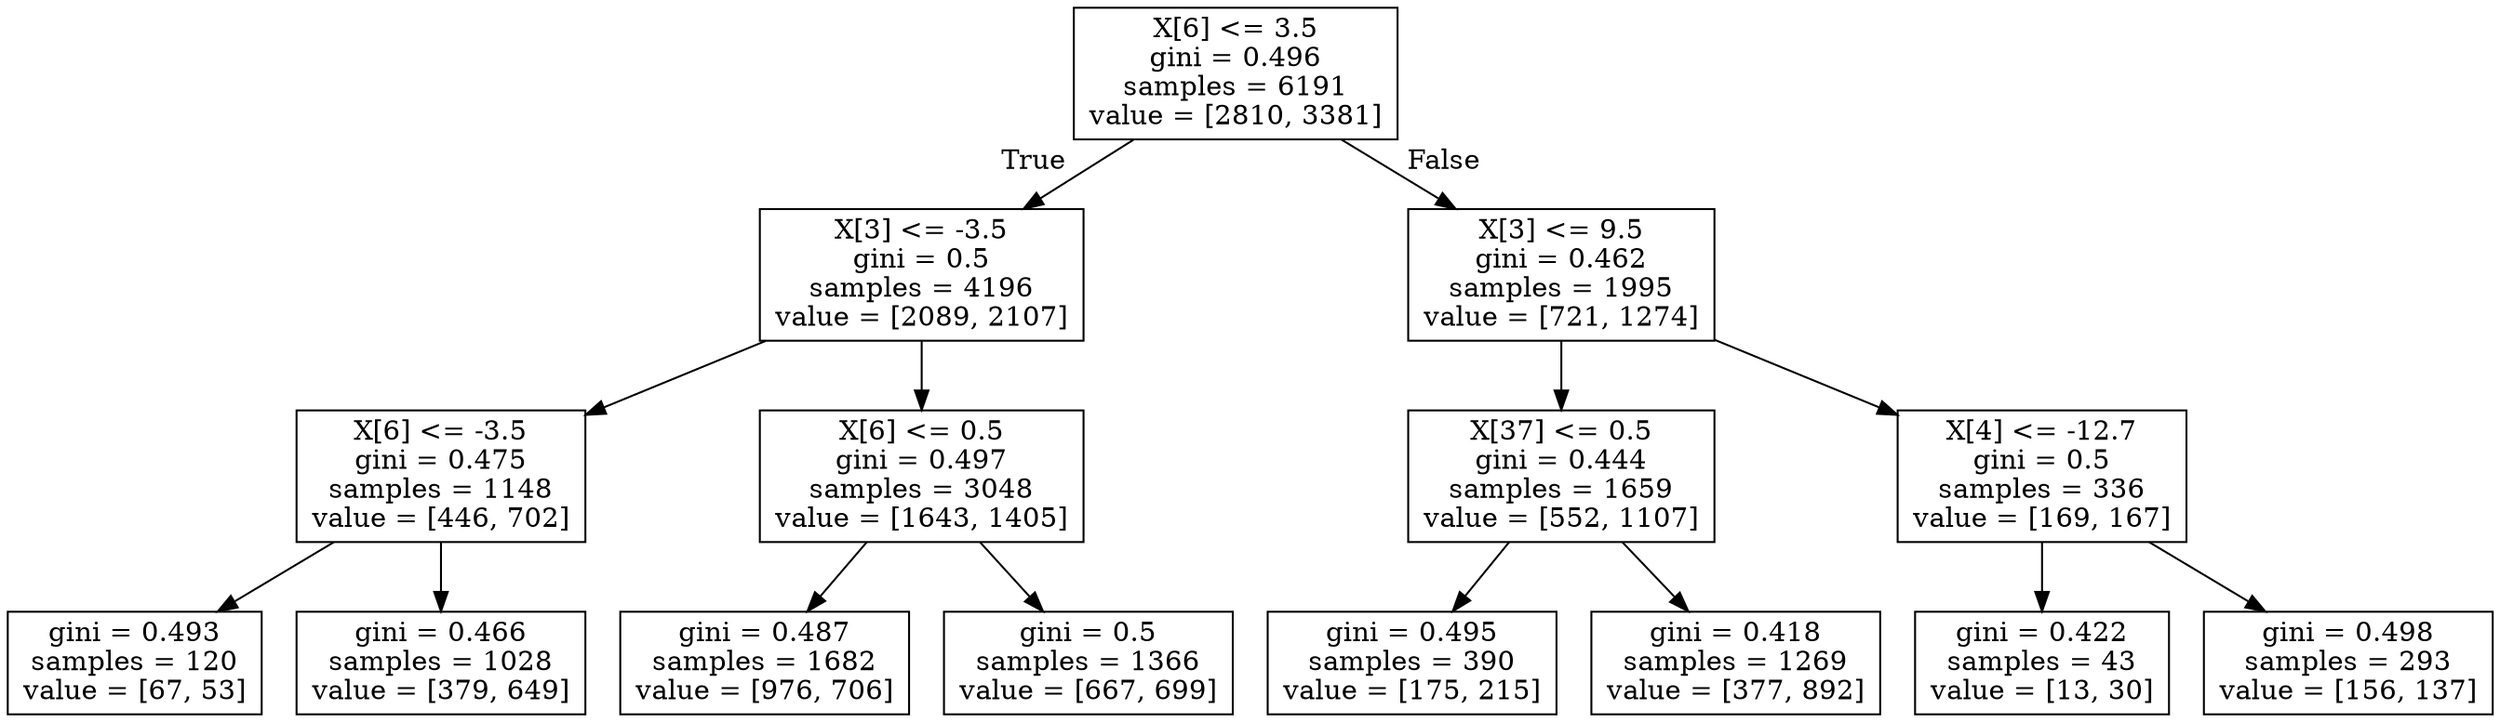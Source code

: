 digraph Tree {
node [shape=box] ;
0 [label="X[6] <= 3.5\ngini = 0.496\nsamples = 6191\nvalue = [2810, 3381]"] ;
1 [label="X[3] <= -3.5\ngini = 0.5\nsamples = 4196\nvalue = [2089, 2107]"] ;
0 -> 1 [labeldistance=2.5, labelangle=45, headlabel="True"] ;
2 [label="X[6] <= -3.5\ngini = 0.475\nsamples = 1148\nvalue = [446, 702]"] ;
1 -> 2 ;
3 [label="gini = 0.493\nsamples = 120\nvalue = [67, 53]"] ;
2 -> 3 ;
4 [label="gini = 0.466\nsamples = 1028\nvalue = [379, 649]"] ;
2 -> 4 ;
5 [label="X[6] <= 0.5\ngini = 0.497\nsamples = 3048\nvalue = [1643, 1405]"] ;
1 -> 5 ;
6 [label="gini = 0.487\nsamples = 1682\nvalue = [976, 706]"] ;
5 -> 6 ;
7 [label="gini = 0.5\nsamples = 1366\nvalue = [667, 699]"] ;
5 -> 7 ;
8 [label="X[3] <= 9.5\ngini = 0.462\nsamples = 1995\nvalue = [721, 1274]"] ;
0 -> 8 [labeldistance=2.5, labelangle=-45, headlabel="False"] ;
9 [label="X[37] <= 0.5\ngini = 0.444\nsamples = 1659\nvalue = [552, 1107]"] ;
8 -> 9 ;
10 [label="gini = 0.495\nsamples = 390\nvalue = [175, 215]"] ;
9 -> 10 ;
11 [label="gini = 0.418\nsamples = 1269\nvalue = [377, 892]"] ;
9 -> 11 ;
12 [label="X[4] <= -12.7\ngini = 0.5\nsamples = 336\nvalue = [169, 167]"] ;
8 -> 12 ;
13 [label="gini = 0.422\nsamples = 43\nvalue = [13, 30]"] ;
12 -> 13 ;
14 [label="gini = 0.498\nsamples = 293\nvalue = [156, 137]"] ;
12 -> 14 ;
}